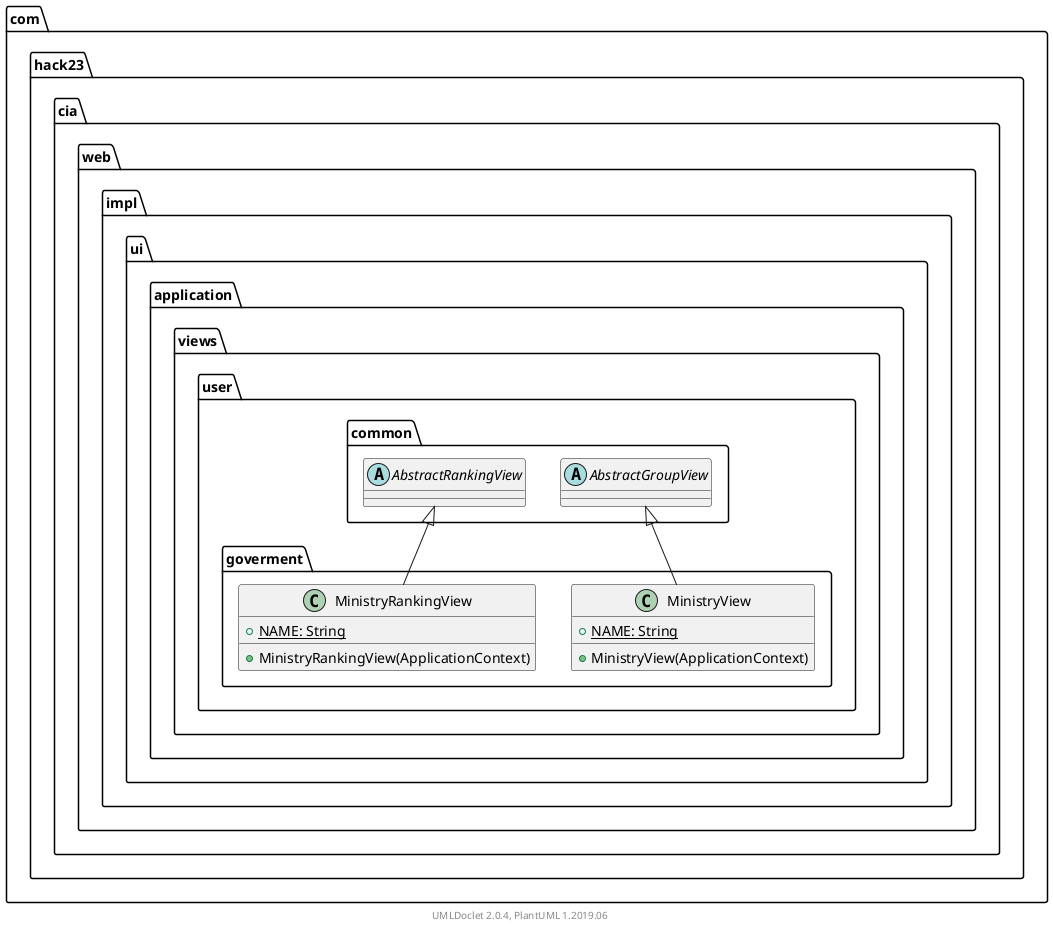 @startuml
    namespace com.hack23.cia.web.impl.ui.application.views.user.goverment {

        class MinistryView [[MinistryView.html]] {
            {static} +NAME: String
            +MinistryView(ApplicationContext)
        }

        class MinistryRankingView [[MinistryRankingView.html]] {
            {static} +NAME: String
            +MinistryRankingView(ApplicationContext)
        }

        com.hack23.cia.web.impl.ui.application.views.user.common.AbstractGroupView <|-- MinistryView
        com.hack23.cia.web.impl.ui.application.views.user.common.AbstractRankingView <|-- MinistryRankingView
    }

    namespace com.hack23.cia.web.impl.ui.application.views.user.common {
        abstract class AbstractGroupView [[../common/AbstractGroupView.html]] {
        }
        abstract class AbstractRankingView [[../common/AbstractRankingView.html]] {
        }
    }

    center footer UMLDoclet 2.0.4, PlantUML 1.2019.06
@enduml
